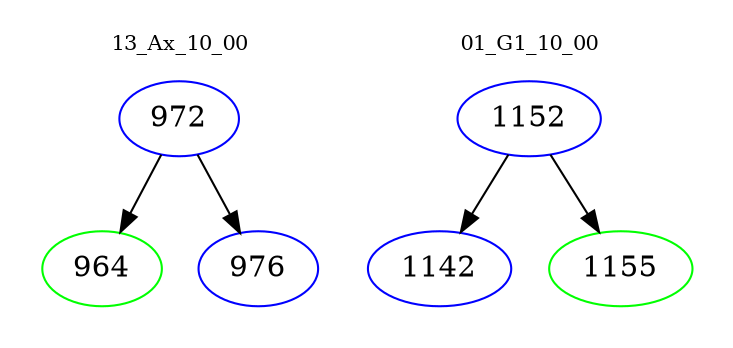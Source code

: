 digraph{
subgraph cluster_0 {
color = white
label = "13_Ax_10_00";
fontsize=10;
T0_972 [label="972", color="blue"]
T0_972 -> T0_964 [color="black"]
T0_964 [label="964", color="green"]
T0_972 -> T0_976 [color="black"]
T0_976 [label="976", color="blue"]
}
subgraph cluster_1 {
color = white
label = "01_G1_10_00";
fontsize=10;
T1_1152 [label="1152", color="blue"]
T1_1152 -> T1_1142 [color="black"]
T1_1142 [label="1142", color="blue"]
T1_1152 -> T1_1155 [color="black"]
T1_1155 [label="1155", color="green"]
}
}
